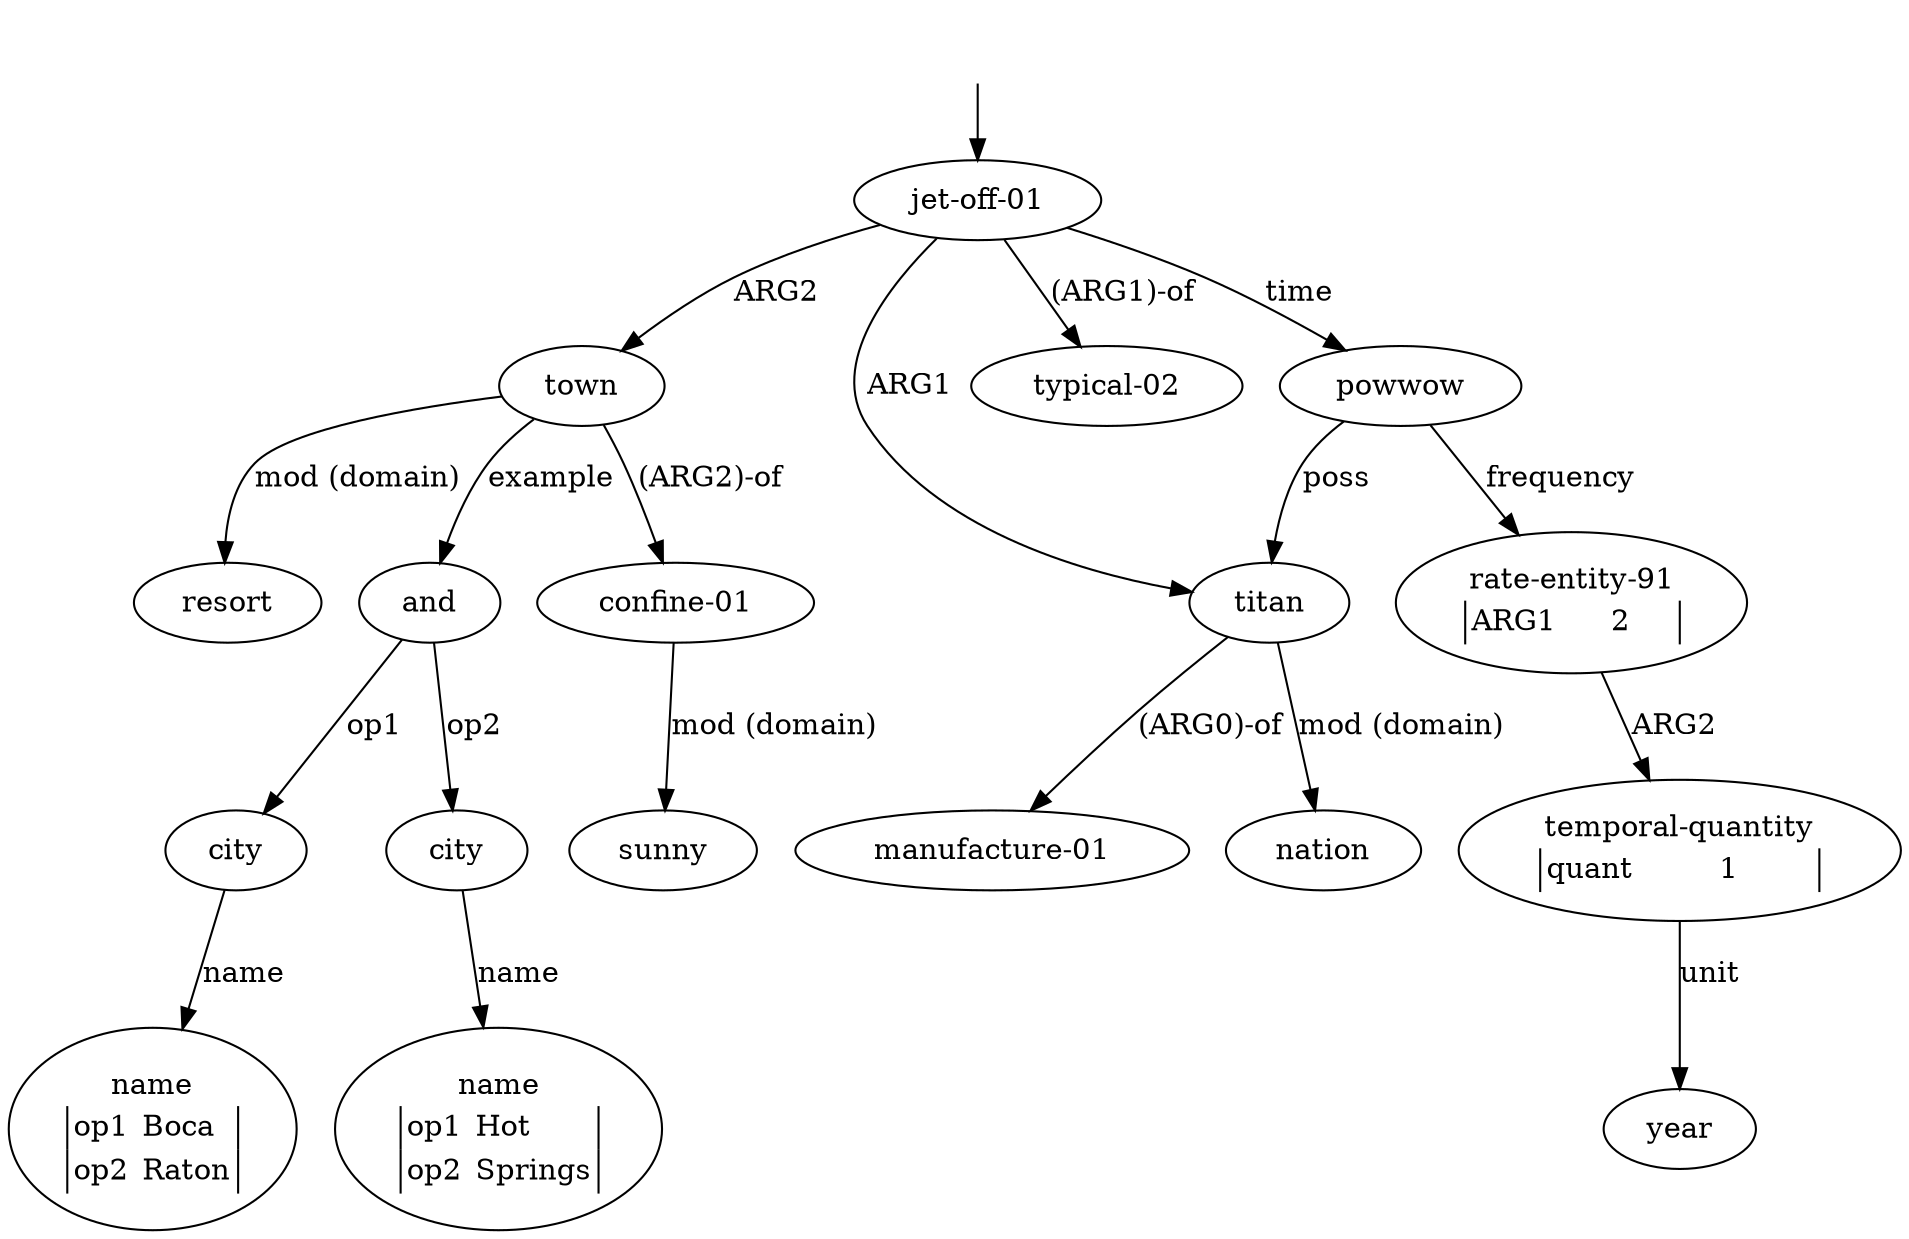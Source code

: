 digraph "20010001" {
  top [ style=invis ];
  top -> 0;
  0 [ label=<<table align="center" border="0" cellspacing="0"><tr><td colspan="2">jet-off-01</td></tr></table>> ];
  1 [ label=<<table align="center" border="0" cellspacing="0"><tr><td colspan="2">titan</td></tr></table>> ];
  2 [ label=<<table align="center" border="0" cellspacing="0"><tr><td colspan="2">manufacture-01</td></tr></table>> ];
  3 [ label=<<table align="center" border="0" cellspacing="0"><tr><td colspan="2">nation</td></tr></table>> ];
  4 [ label=<<table align="center" border="0" cellspacing="0"><tr><td colspan="2">town</td></tr></table>> ];
  5 [ label=<<table align="center" border="0" cellspacing="0"><tr><td colspan="2">resort</td></tr></table>> ];
  6 [ label=<<table align="center" border="0" cellspacing="0"><tr><td colspan="2">and</td></tr></table>> ];
  7 [ label=<<table align="center" border="0" cellspacing="0"><tr><td colspan="2">city</td></tr></table>> ];
  8 [ label=<<table align="center" border="0" cellspacing="0"><tr><td colspan="2">name</td></tr><tr><td sides="l" border="1" align="left">op1</td><td sides="r" border="1" align="left">Boca</td></tr><tr><td sides="l" border="1" align="left">op2</td><td sides="r" border="1" align="left">Raton</td></tr></table>> ];
  9 [ label=<<table align="center" border="0" cellspacing="0"><tr><td colspan="2">city</td></tr></table>> ];
  10 [ label=<<table align="center" border="0" cellspacing="0"><tr><td colspan="2">name</td></tr><tr><td sides="l" border="1" align="left">op1</td><td sides="r" border="1" align="left">Hot</td></tr><tr><td sides="l" border="1" align="left">op2</td><td sides="r" border="1" align="left">Springs</td></tr></table>> ];
  11 [ label=<<table align="center" border="0" cellspacing="0"><tr><td colspan="2">confine-01</td></tr></table>> ];
  12 [ label=<<table align="center" border="0" cellspacing="0"><tr><td colspan="2">sunny</td></tr></table>> ];
  13 [ label=<<table align="center" border="0" cellspacing="0"><tr><td colspan="2">typical-02</td></tr></table>> ];
  14 [ label=<<table align="center" border="0" cellspacing="0"><tr><td colspan="2">powwow</td></tr></table>> ];
  15 [ label=<<table align="center" border="0" cellspacing="0"><tr><td colspan="2">rate-entity-91</td></tr><tr><td sides="l" border="1" align="left">ARG1</td><td sides="r" border="1" align="left">2</td></tr></table>> ];
  16 [ label=<<table align="center" border="0" cellspacing="0"><tr><td colspan="2">temporal-quantity</td></tr><tr><td sides="l" border="1" align="left">quant</td><td sides="r" border="1" align="left">1</td></tr></table>> ];
  17 [ label=<<table align="center" border="0" cellspacing="0"><tr><td colspan="2">year</td></tr></table>> ];
  1 -> 3 [ label="mod (domain)" ];
  1 -> 2 [ label="(ARG0)-of" ];
  0 -> 4 [ label="ARG2" ];
  0 -> 1 [ label="ARG1" ];
  4 -> 6 [ label="example" ];
  4 -> 5 [ label="mod (domain)" ];
  7 -> 8 [ label="name" ];
  0 -> 13 [ label="(ARG1)-of" ];
  11 -> 12 [ label="mod (domain)" ];
  6 -> 7 [ label="op1" ];
  16 -> 17 [ label="unit" ];
  9 -> 10 [ label="name" ];
  14 -> 1 [ label="poss" ];
  14 -> 15 [ label="frequency" ];
  6 -> 9 [ label="op2" ];
  4 -> 11 [ label="(ARG2)-of" ];
  0 -> 14 [ label="time" ];
  15 -> 16 [ label="ARG2" ];
}


